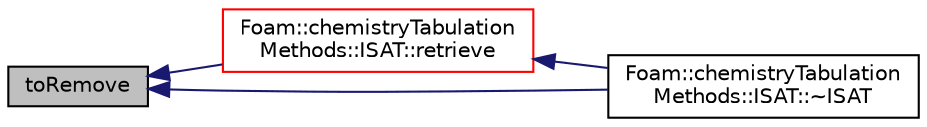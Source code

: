 digraph "toRemove"
{
  bgcolor="transparent";
  edge [fontname="Helvetica",fontsize="10",labelfontname="Helvetica",labelfontsize="10"];
  node [fontname="Helvetica",fontsize="10",shape=record];
  rankdir="LR";
  Node94 [label="toRemove",height=0.2,width=0.4,color="black", fillcolor="grey75", style="filled", fontcolor="black"];
  Node94 -> Node95 [dir="back",color="midnightblue",fontsize="10",style="solid",fontname="Helvetica"];
  Node95 [label="Foam::chemistryTabulation\lMethods::ISAT::retrieve",height=0.2,width=0.4,color="red",URL="$a31129.html#a391978ca72c5ce7fd5b50b2f8e8d2bab",tooltip="Find the closest stored leaf of phiQ and store the result in. "];
  Node95 -> Node96 [dir="back",color="midnightblue",fontsize="10",style="solid",fontname="Helvetica"];
  Node96 [label="Foam::chemistryTabulation\lMethods::ISAT::~ISAT",height=0.2,width=0.4,color="black",URL="$a31129.html#a0883911b9fd13c3e6074f2e4d2aa2d18"];
  Node94 -> Node96 [dir="back",color="midnightblue",fontsize="10",style="solid",fontname="Helvetica"];
}
